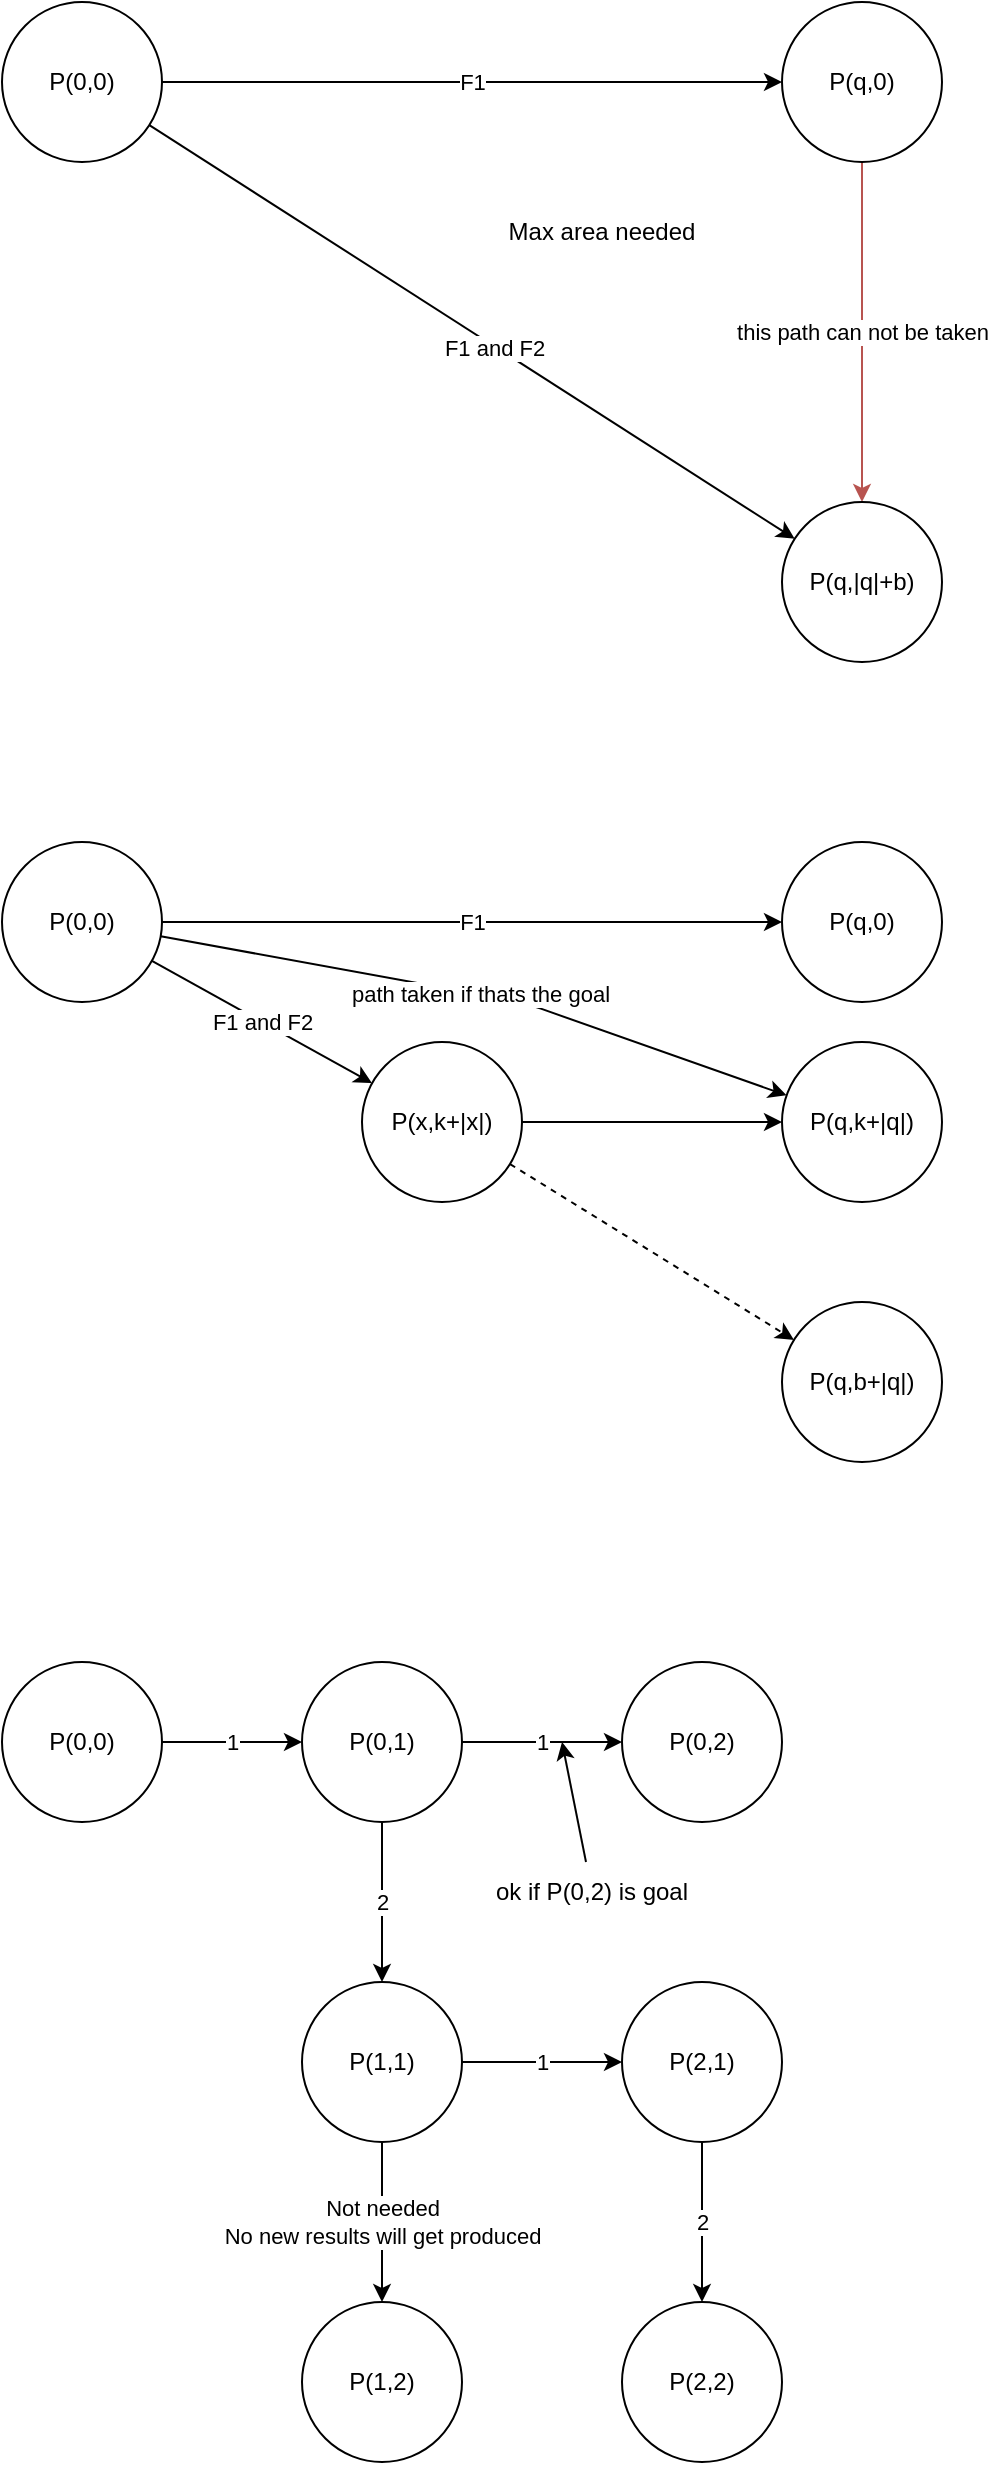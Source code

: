 <mxfile>
    <diagram id="HKZDW_xBtACYcIpBHMYk" name="Page-1">
        <mxGraphModel dx="442" dy="88" grid="1" gridSize="10" guides="1" tooltips="1" connect="1" arrows="1" fold="1" page="1" pageScale="1" pageWidth="850" pageHeight="1100" math="0" shadow="0">
            <root>
                <mxCell id="0"/>
                <mxCell id="1" parent="0"/>
                <mxCell id="4" value="F1" style="edgeStyle=none;html=1;" edge="1" parent="1" source="2" target="3">
                    <mxGeometry relative="1" as="geometry"/>
                </mxCell>
                <mxCell id="6" style="edgeStyle=none;html=1;" edge="1" parent="1" source="2" target="5">
                    <mxGeometry relative="1" as="geometry"/>
                </mxCell>
                <mxCell id="20" value="&lt;span style=&quot;color: rgb(0, 0, 0);&quot;&gt;F1 and F2&lt;/span&gt;" style="edgeLabel;html=1;align=center;verticalAlign=middle;resizable=0;points=[];" vertex="1" connectable="0" parent="6">
                    <mxGeometry x="0.069" y="-1" relative="1" as="geometry">
                        <mxPoint as="offset"/>
                    </mxGeometry>
                </mxCell>
                <mxCell id="2" value="P(0,0)" style="ellipse;whiteSpace=wrap;html=1;aspect=fixed;" vertex="1" parent="1">
                    <mxGeometry x="70" y="150" width="80" height="80" as="geometry"/>
                </mxCell>
                <mxCell id="7" value="this path can not be taken" style="edgeStyle=none;html=1;endArrow=classic;endFill=1;fillColor=#f8cecc;strokeColor=#b85450;" edge="1" parent="1" source="3" target="5">
                    <mxGeometry relative="1" as="geometry"/>
                </mxCell>
                <mxCell id="3" value="P(q,0)" style="ellipse;whiteSpace=wrap;html=1;aspect=fixed;" vertex="1" parent="1">
                    <mxGeometry x="460" y="150" width="80" height="80" as="geometry"/>
                </mxCell>
                <mxCell id="5" value="P(q,|q|+b)" style="ellipse;whiteSpace=wrap;html=1;aspect=fixed;" vertex="1" parent="1">
                    <mxGeometry x="460" y="400" width="80" height="80" as="geometry"/>
                </mxCell>
                <mxCell id="8" value="Max area needed" style="text;html=1;align=center;verticalAlign=middle;whiteSpace=wrap;rounded=0;" vertex="1" parent="1">
                    <mxGeometry x="310" y="250" width="120" height="30" as="geometry"/>
                </mxCell>
                <mxCell id="9" value="F1" style="edgeStyle=none;html=1;" edge="1" parent="1" source="11" target="13">
                    <mxGeometry relative="1" as="geometry"/>
                </mxCell>
                <mxCell id="10" value="F1 and F2" style="edgeStyle=none;html=1;" edge="1" parent="1" source="11" target="16">
                    <mxGeometry relative="1" as="geometry">
                        <mxPoint x="250" y="700" as="targetPoint"/>
                    </mxGeometry>
                </mxCell>
                <mxCell id="36" value="path taken if thats the goal" style="edgeStyle=none;html=1;" edge="1" parent="1" source="11" target="18">
                    <mxGeometry relative="1" as="geometry">
                        <Array as="points">
                            <mxPoint x="330" y="650"/>
                        </Array>
                    </mxGeometry>
                </mxCell>
                <mxCell id="11" value="P(0,0)" style="ellipse;whiteSpace=wrap;html=1;aspect=fixed;" vertex="1" parent="1">
                    <mxGeometry x="70" y="570" width="80" height="80" as="geometry"/>
                </mxCell>
                <mxCell id="13" value="P(q,0)" style="ellipse;whiteSpace=wrap;html=1;aspect=fixed;" vertex="1" parent="1">
                    <mxGeometry x="460" y="570" width="80" height="80" as="geometry"/>
                </mxCell>
                <mxCell id="14" value="P(q,b+|q|)" style="ellipse;whiteSpace=wrap;html=1;aspect=fixed;" vertex="1" parent="1">
                    <mxGeometry x="460" y="800" width="80" height="80" as="geometry"/>
                </mxCell>
                <mxCell id="17" style="edgeStyle=none;html=1;dashed=1;" edge="1" parent="1" source="16" target="14">
                    <mxGeometry relative="1" as="geometry"/>
                </mxCell>
                <mxCell id="19" value="" style="edgeStyle=none;html=1;" edge="1" parent="1" source="16" target="18">
                    <mxGeometry relative="1" as="geometry"/>
                </mxCell>
                <mxCell id="16" value="P(x,k+|x|)" style="ellipse;whiteSpace=wrap;html=1;aspect=fixed;" vertex="1" parent="1">
                    <mxGeometry x="250" y="670" width="80" height="80" as="geometry"/>
                </mxCell>
                <mxCell id="18" value="P(q,k+|q|)" style="ellipse;whiteSpace=wrap;html=1;aspect=fixed;" vertex="1" parent="1">
                    <mxGeometry x="460" y="670" width="80" height="80" as="geometry"/>
                </mxCell>
                <mxCell id="22" value="1" style="edgeStyle=none;html=1;" edge="1" parent="1" source="21">
                    <mxGeometry relative="1" as="geometry">
                        <mxPoint x="220" y="1020" as="targetPoint"/>
                    </mxGeometry>
                </mxCell>
                <mxCell id="21" value="P(0,0)" style="ellipse;whiteSpace=wrap;html=1;aspect=fixed;" vertex="1" parent="1">
                    <mxGeometry x="70" y="980" width="80" height="80" as="geometry"/>
                </mxCell>
                <mxCell id="25" value="2" style="edgeStyle=none;html=1;" edge="1" parent="1" source="23" target="24">
                    <mxGeometry relative="1" as="geometry"/>
                </mxCell>
                <mxCell id="33" value="1" style="edgeStyle=none;html=1;" edge="1" parent="1" source="23" target="32">
                    <mxGeometry relative="1" as="geometry"/>
                </mxCell>
                <mxCell id="23" value="P(0,1)" style="ellipse;whiteSpace=wrap;html=1;aspect=fixed;" vertex="1" parent="1">
                    <mxGeometry x="220" y="980" width="80" height="80" as="geometry"/>
                </mxCell>
                <mxCell id="27" value="1" style="edgeStyle=none;html=1;" edge="1" parent="1" source="24" target="26">
                    <mxGeometry relative="1" as="geometry"/>
                </mxCell>
                <mxCell id="31" value="Not needed&lt;div&gt;No new results will get produced&lt;/div&gt;" style="edgeStyle=none;html=1;" edge="1" parent="1" source="24" target="30">
                    <mxGeometry relative="1" as="geometry"/>
                </mxCell>
                <mxCell id="24" value="P(1,1)" style="ellipse;whiteSpace=wrap;html=1;aspect=fixed;" vertex="1" parent="1">
                    <mxGeometry x="220" y="1140" width="80" height="80" as="geometry"/>
                </mxCell>
                <mxCell id="29" value="2" style="edgeStyle=none;html=1;" edge="1" parent="1" source="26" target="28">
                    <mxGeometry relative="1" as="geometry"/>
                </mxCell>
                <mxCell id="26" value="P(2,1)" style="ellipse;whiteSpace=wrap;html=1;aspect=fixed;" vertex="1" parent="1">
                    <mxGeometry x="380" y="1140" width="80" height="80" as="geometry"/>
                </mxCell>
                <mxCell id="28" value="P(2,2)" style="ellipse;whiteSpace=wrap;html=1;aspect=fixed;" vertex="1" parent="1">
                    <mxGeometry x="380" y="1300" width="80" height="80" as="geometry"/>
                </mxCell>
                <mxCell id="30" value="P(1,2)" style="ellipse;whiteSpace=wrap;html=1;aspect=fixed;" vertex="1" parent="1">
                    <mxGeometry x="220" y="1300" width="80" height="80" as="geometry"/>
                </mxCell>
                <mxCell id="32" value="P(0,2)" style="ellipse;whiteSpace=wrap;html=1;aspect=fixed;" vertex="1" parent="1">
                    <mxGeometry x="380" y="980" width="80" height="80" as="geometry"/>
                </mxCell>
                <mxCell id="35" style="edgeStyle=none;html=1;" edge="1" parent="1" source="34">
                    <mxGeometry relative="1" as="geometry">
                        <mxPoint x="350" y="1020" as="targetPoint"/>
                    </mxGeometry>
                </mxCell>
                <mxCell id="34" value="ok if P(0,2) is goal" style="text;html=1;align=center;verticalAlign=middle;whiteSpace=wrap;rounded=0;" vertex="1" parent="1">
                    <mxGeometry x="310" y="1080" width="110" height="30" as="geometry"/>
                </mxCell>
            </root>
        </mxGraphModel>
    </diagram>
</mxfile>